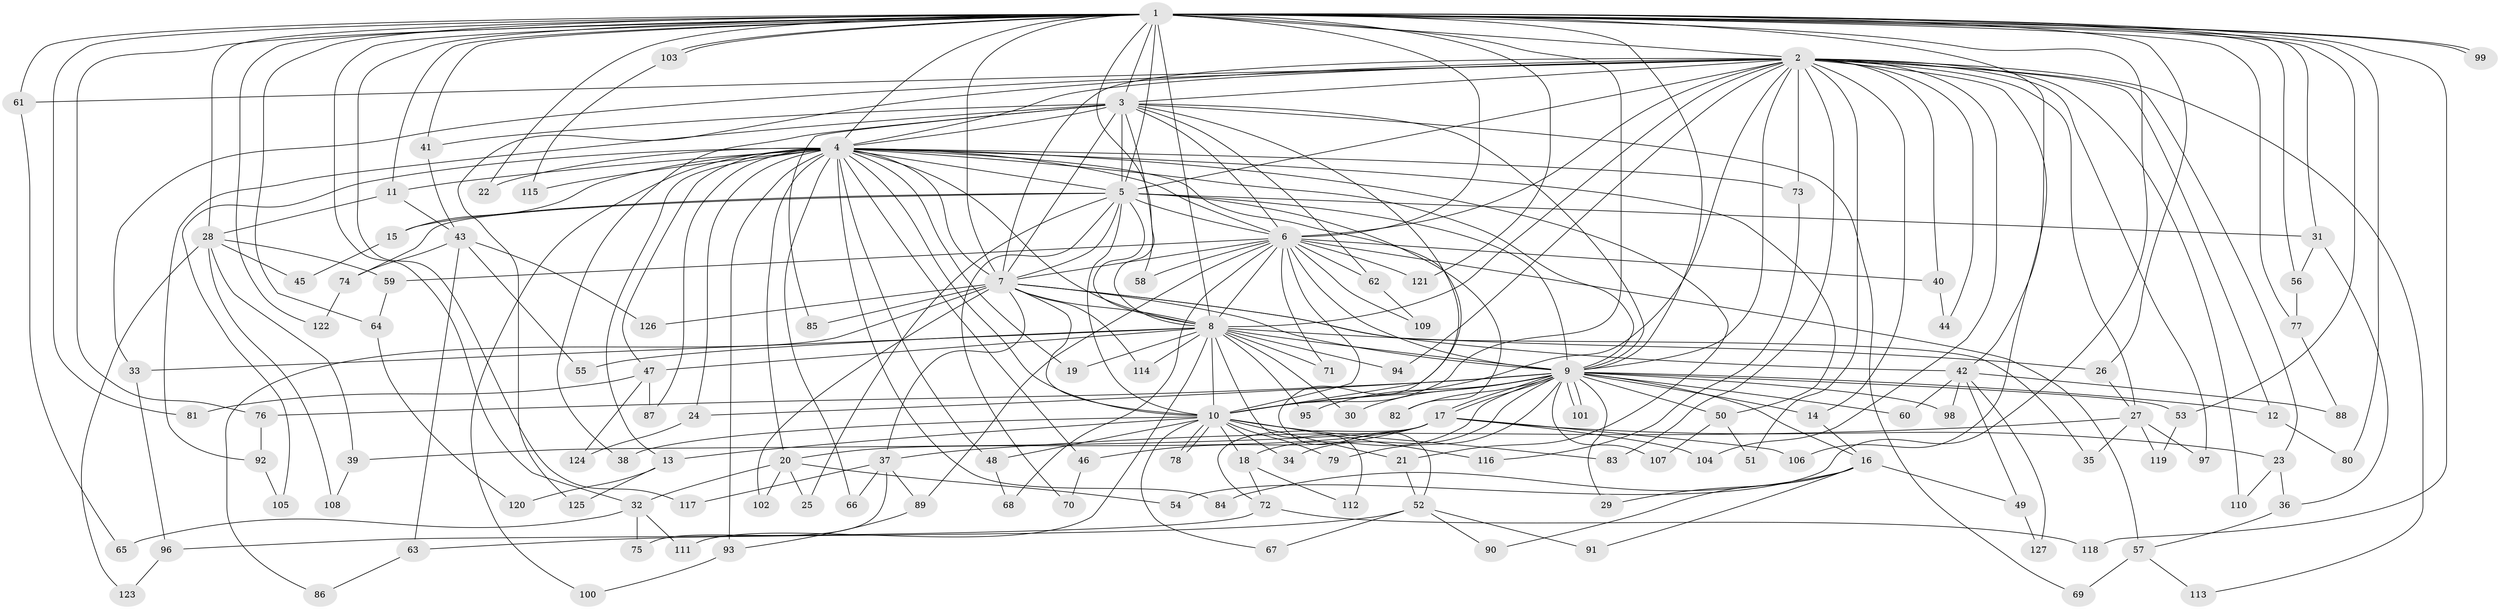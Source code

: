 // coarse degree distribution, {31: 0.01020408163265306, 29: 0.01020408163265306, 14: 0.01020408163265306, 28: 0.01020408163265306, 15: 0.01020408163265306, 20: 0.02040816326530612, 19: 0.01020408163265306, 33: 0.01020408163265306, 8: 0.01020408163265306, 3: 0.2755102040816326, 4: 0.05102040816326531, 7: 0.030612244897959183, 2: 0.47959183673469385, 6: 0.030612244897959183, 5: 0.02040816326530612, 1: 0.01020408163265306}
// Generated by graph-tools (version 1.1) at 2025/23/03/03/25 07:23:41]
// undirected, 127 vertices, 279 edges
graph export_dot {
graph [start="1"]
  node [color=gray90,style=filled];
  1;
  2;
  3;
  4;
  5;
  6;
  7;
  8;
  9;
  10;
  11;
  12;
  13;
  14;
  15;
  16;
  17;
  18;
  19;
  20;
  21;
  22;
  23;
  24;
  25;
  26;
  27;
  28;
  29;
  30;
  31;
  32;
  33;
  34;
  35;
  36;
  37;
  38;
  39;
  40;
  41;
  42;
  43;
  44;
  45;
  46;
  47;
  48;
  49;
  50;
  51;
  52;
  53;
  54;
  55;
  56;
  57;
  58;
  59;
  60;
  61;
  62;
  63;
  64;
  65;
  66;
  67;
  68;
  69;
  70;
  71;
  72;
  73;
  74;
  75;
  76;
  77;
  78;
  79;
  80;
  81;
  82;
  83;
  84;
  85;
  86;
  87;
  88;
  89;
  90;
  91;
  92;
  93;
  94;
  95;
  96;
  97;
  98;
  99;
  100;
  101;
  102;
  103;
  104;
  105;
  106;
  107;
  108;
  109;
  110;
  111;
  112;
  113;
  114;
  115;
  116;
  117;
  118;
  119;
  120;
  121;
  122;
  123;
  124;
  125;
  126;
  127;
  1 -- 2;
  1 -- 3;
  1 -- 4;
  1 -- 5;
  1 -- 6;
  1 -- 7;
  1 -- 8;
  1 -- 9;
  1 -- 10;
  1 -- 11;
  1 -- 22;
  1 -- 26;
  1 -- 28;
  1 -- 31;
  1 -- 32;
  1 -- 41;
  1 -- 42;
  1 -- 53;
  1 -- 54;
  1 -- 56;
  1 -- 58;
  1 -- 61;
  1 -- 64;
  1 -- 76;
  1 -- 77;
  1 -- 80;
  1 -- 81;
  1 -- 99;
  1 -- 99;
  1 -- 103;
  1 -- 103;
  1 -- 117;
  1 -- 118;
  1 -- 121;
  1 -- 122;
  2 -- 3;
  2 -- 4;
  2 -- 5;
  2 -- 6;
  2 -- 7;
  2 -- 8;
  2 -- 9;
  2 -- 10;
  2 -- 12;
  2 -- 14;
  2 -- 23;
  2 -- 27;
  2 -- 33;
  2 -- 40;
  2 -- 44;
  2 -- 51;
  2 -- 61;
  2 -- 73;
  2 -- 83;
  2 -- 94;
  2 -- 97;
  2 -- 104;
  2 -- 106;
  2 -- 110;
  2 -- 113;
  2 -- 125;
  3 -- 4;
  3 -- 5;
  3 -- 6;
  3 -- 7;
  3 -- 8;
  3 -- 9;
  3 -- 10;
  3 -- 38;
  3 -- 41;
  3 -- 62;
  3 -- 69;
  3 -- 85;
  3 -- 92;
  4 -- 5;
  4 -- 6;
  4 -- 7;
  4 -- 8;
  4 -- 9;
  4 -- 10;
  4 -- 11;
  4 -- 13;
  4 -- 15;
  4 -- 19;
  4 -- 20;
  4 -- 21;
  4 -- 22;
  4 -- 24;
  4 -- 46;
  4 -- 47;
  4 -- 48;
  4 -- 50;
  4 -- 52;
  4 -- 66;
  4 -- 73;
  4 -- 84;
  4 -- 87;
  4 -- 93;
  4 -- 100;
  4 -- 105;
  4 -- 115;
  5 -- 6;
  5 -- 7;
  5 -- 8;
  5 -- 9;
  5 -- 10;
  5 -- 15;
  5 -- 25;
  5 -- 31;
  5 -- 70;
  5 -- 74;
  5 -- 82;
  6 -- 7;
  6 -- 8;
  6 -- 9;
  6 -- 10;
  6 -- 40;
  6 -- 57;
  6 -- 58;
  6 -- 59;
  6 -- 62;
  6 -- 68;
  6 -- 71;
  6 -- 89;
  6 -- 109;
  6 -- 121;
  7 -- 8;
  7 -- 9;
  7 -- 10;
  7 -- 35;
  7 -- 37;
  7 -- 42;
  7 -- 85;
  7 -- 86;
  7 -- 102;
  7 -- 114;
  7 -- 126;
  8 -- 9;
  8 -- 10;
  8 -- 19;
  8 -- 26;
  8 -- 30;
  8 -- 33;
  8 -- 47;
  8 -- 55;
  8 -- 71;
  8 -- 94;
  8 -- 95;
  8 -- 111;
  8 -- 112;
  8 -- 114;
  9 -- 10;
  9 -- 12;
  9 -- 14;
  9 -- 16;
  9 -- 17;
  9 -- 17;
  9 -- 18;
  9 -- 24;
  9 -- 29;
  9 -- 30;
  9 -- 34;
  9 -- 50;
  9 -- 53;
  9 -- 60;
  9 -- 76;
  9 -- 79;
  9 -- 82;
  9 -- 95;
  9 -- 98;
  9 -- 101;
  9 -- 101;
  9 -- 107;
  10 -- 13;
  10 -- 18;
  10 -- 21;
  10 -- 34;
  10 -- 38;
  10 -- 48;
  10 -- 67;
  10 -- 78;
  10 -- 78;
  10 -- 79;
  10 -- 83;
  10 -- 116;
  11 -- 28;
  11 -- 43;
  12 -- 80;
  13 -- 120;
  13 -- 125;
  14 -- 16;
  15 -- 45;
  16 -- 29;
  16 -- 49;
  16 -- 84;
  16 -- 90;
  16 -- 91;
  17 -- 20;
  17 -- 23;
  17 -- 39;
  17 -- 46;
  17 -- 72;
  17 -- 104;
  17 -- 106;
  18 -- 72;
  18 -- 112;
  20 -- 25;
  20 -- 32;
  20 -- 54;
  20 -- 102;
  21 -- 52;
  23 -- 36;
  23 -- 110;
  24 -- 124;
  26 -- 27;
  27 -- 35;
  27 -- 37;
  27 -- 97;
  27 -- 119;
  28 -- 39;
  28 -- 45;
  28 -- 59;
  28 -- 108;
  28 -- 123;
  31 -- 36;
  31 -- 56;
  32 -- 65;
  32 -- 75;
  32 -- 111;
  33 -- 96;
  36 -- 57;
  37 -- 66;
  37 -- 75;
  37 -- 89;
  37 -- 117;
  39 -- 108;
  40 -- 44;
  41 -- 43;
  42 -- 49;
  42 -- 60;
  42 -- 88;
  42 -- 98;
  42 -- 127;
  43 -- 55;
  43 -- 63;
  43 -- 74;
  43 -- 126;
  46 -- 70;
  47 -- 81;
  47 -- 87;
  47 -- 124;
  48 -- 68;
  49 -- 127;
  50 -- 51;
  50 -- 107;
  52 -- 63;
  52 -- 67;
  52 -- 90;
  52 -- 91;
  53 -- 119;
  56 -- 77;
  57 -- 69;
  57 -- 113;
  59 -- 64;
  61 -- 65;
  62 -- 109;
  63 -- 86;
  64 -- 120;
  72 -- 96;
  72 -- 118;
  73 -- 116;
  74 -- 122;
  76 -- 92;
  77 -- 88;
  89 -- 93;
  92 -- 105;
  93 -- 100;
  96 -- 123;
  103 -- 115;
}
